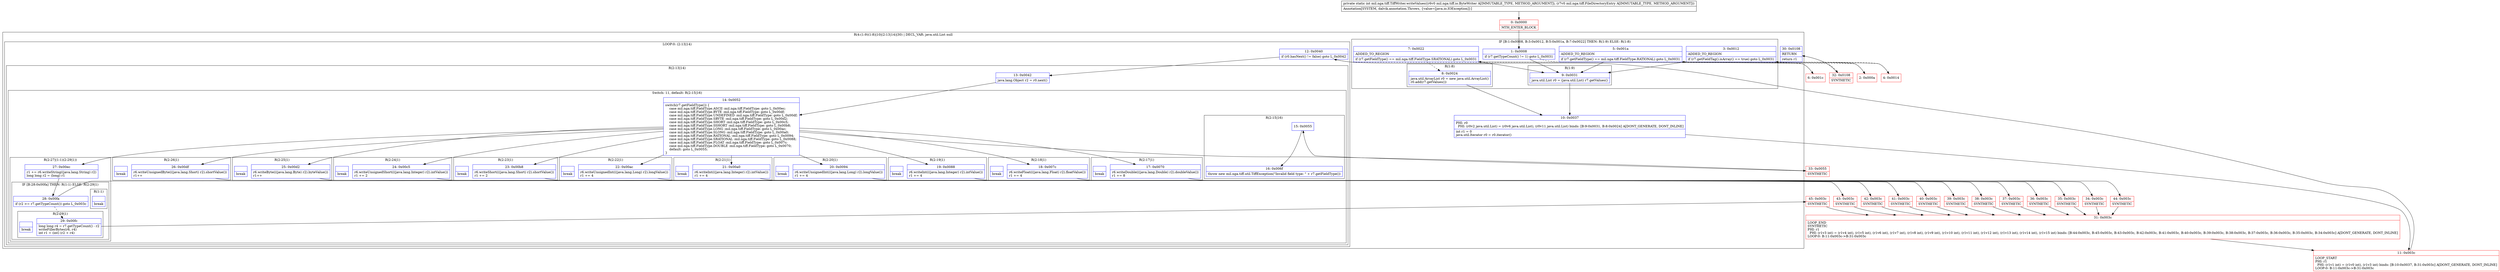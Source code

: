 digraph "CFG formil.nga.tiff.TiffWriter.writeValues(Lmil\/nga\/tiff\/io\/ByteWriter;Lmil\/nga\/tiff\/FileDirectoryEntry;)I" {
subgraph cluster_Region_1340568110 {
label = "R(4:(1:9)(1:8)|10|(2:13|14)|30) | DECL_VAR: java.util.List null\l";
node [shape=record,color=blue];
subgraph cluster_IfRegion_1418561264 {
label = "IF [B:1:0x0008, B:3:0x0012, B:5:0x001a, B:7:0x0022] THEN: R(1:9) ELSE: R(1:8)";
node [shape=record,color=blue];
Node_1 [shape=record,label="{1\:\ 0x0008|if (r7.getTypeCount() != 1) goto L_0x0031\l}"];
Node_3 [shape=record,label="{3\:\ 0x0012|ADDED_TO_REGION\l|if (r7.getFieldTag().isArray() == true) goto L_0x0031\l}"];
Node_5 [shape=record,label="{5\:\ 0x001a|ADDED_TO_REGION\l|if (r7.getFieldType() == mil.nga.tiff.FieldType.RATIONAL) goto L_0x0031\l}"];
Node_7 [shape=record,label="{7\:\ 0x0022|ADDED_TO_REGION\l|if (r7.getFieldType() == mil.nga.tiff.FieldType.SRATIONAL) goto L_0x0031\l}"];
subgraph cluster_Region_612308874 {
label = "R(1:9)";
node [shape=record,color=blue];
Node_9 [shape=record,label="{9\:\ 0x0031|java.util.List r0 = (java.util.List) r7.getValues()\l}"];
}
subgraph cluster_Region_1255620941 {
label = "R(1:8)";
node [shape=record,color=blue];
Node_8 [shape=record,label="{8\:\ 0x0024|java.util.ArrayList r0 = new java.util.ArrayList()\lr0.add(r7.getValues())\l}"];
}
}
Node_10 [shape=record,label="{10\:\ 0x0037|PHI: r0 \l  PHI: (r0v2 java.util.List) = (r0v6 java.util.List), (r0v11 java.util.List) binds: [B:9:0x0031, B:8:0x0024] A[DONT_GENERATE, DONT_INLINE]\l|int r1 = 0\ljava.util.Iterator r0 = r0.iterator()\l}"];
subgraph cluster_LoopRegion_948322780 {
label = "LOOP:0: (2:13|14)";
node [shape=record,color=blue];
Node_12 [shape=record,label="{12\:\ 0x0040|if (r0.hasNext() != false) goto L_0x0042\l}"];
subgraph cluster_Region_828628832 {
label = "R(2:13|14)";
node [shape=record,color=blue];
Node_13 [shape=record,label="{13\:\ 0x0042|java.lang.Object r2 = r0.next()\l}"];
subgraph cluster_SwitchRegion_897188262 {
label = "Switch: 11, default: R(2:15|16)";
node [shape=record,color=blue];
Node_14 [shape=record,label="{14\:\ 0x0052|switch(r7.getFieldType()) \{\l    case mil.nga.tiff.FieldType.ASCII :mil.nga.tiff.FieldType: goto L_0x00ec;\l    case mil.nga.tiff.FieldType.BYTE :mil.nga.tiff.FieldType: goto L_0x00df;\l    case mil.nga.tiff.FieldType.UNDEFINED :mil.nga.tiff.FieldType: goto L_0x00df;\l    case mil.nga.tiff.FieldType.SBYTE :mil.nga.tiff.FieldType: goto L_0x00d2;\l    case mil.nga.tiff.FieldType.SHORT :mil.nga.tiff.FieldType: goto L_0x00c5;\l    case mil.nga.tiff.FieldType.SSHORT :mil.nga.tiff.FieldType: goto L_0x00b8;\l    case mil.nga.tiff.FieldType.LONG :mil.nga.tiff.FieldType: goto L_0x00ac;\l    case mil.nga.tiff.FieldType.SLONG :mil.nga.tiff.FieldType: goto L_0x00a0;\l    case mil.nga.tiff.FieldType.RATIONAL :mil.nga.tiff.FieldType: goto L_0x0094;\l    case mil.nga.tiff.FieldType.SRATIONAL :mil.nga.tiff.FieldType: goto L_0x0088;\l    case mil.nga.tiff.FieldType.FLOAT :mil.nga.tiff.FieldType: goto L_0x007c;\l    case mil.nga.tiff.FieldType.DOUBLE :mil.nga.tiff.FieldType: goto L_0x0070;\l    default: goto L_0x0055;\l\}\l}"];
subgraph cluster_Region_1079670503 {
label = "R(2:27|(1:1)(2:29|1))";
node [shape=record,color=blue];
Node_27 [shape=record,label="{27\:\ 0x00ec|r1 += r6.writeString((java.lang.String) r2)\llong long r2 = (long) r1\l}"];
subgraph cluster_IfRegion_1574341897 {
label = "IF [B:28:0x00fa] THEN: R(1:1) ELSE: R(2:29|1)";
node [shape=record,color=blue];
Node_28 [shape=record,label="{28\:\ 0x00fa|if (r2 \>= r7.getTypeCount()) goto L_0x003c\l}"];
subgraph cluster_Region_226012159 {
label = "R(1:1)";
node [shape=record,color=blue];
Node_InsnContainer_125469485 [shape=record,label="{|break\l}"];
}
subgraph cluster_Region_474343969 {
label = "R(2:29|1)";
node [shape=record,color=blue];
Node_29 [shape=record,label="{29\:\ 0x00fc|long long r4 = r7.getTypeCount() \- r2\lwriteFillerBytes(r6, r4)\lint r1 = (int) (r2 + r4)\l}"];
Node_InsnContainer_684577917 [shape=record,label="{|break\l}"];
}
}
}
subgraph cluster_Region_1818762701 {
label = "R(2:26|1)";
node [shape=record,color=blue];
Node_26 [shape=record,label="{26\:\ 0x00df|r6.writeUnsignedByte(((java.lang.Short) r2).shortValue())\lr1++\l}"];
Node_InsnContainer_1306494963 [shape=record,label="{|break\l}"];
}
subgraph cluster_Region_409629804 {
label = "R(2:25|1)";
node [shape=record,color=blue];
Node_25 [shape=record,label="{25\:\ 0x00d2|r6.writeByte(((java.lang.Byte) r2).byteValue())\lr1++\l}"];
Node_InsnContainer_87091940 [shape=record,label="{|break\l}"];
}
subgraph cluster_Region_194299080 {
label = "R(2:24|1)";
node [shape=record,color=blue];
Node_24 [shape=record,label="{24\:\ 0x00c5|r6.writeUnsignedShort(((java.lang.Integer) r2).intValue())\lr1 += 2\l}"];
Node_InsnContainer_1442865796 [shape=record,label="{|break\l}"];
}
subgraph cluster_Region_951264121 {
label = "R(2:23|1)";
node [shape=record,color=blue];
Node_23 [shape=record,label="{23\:\ 0x00b8|r6.writeShort(((java.lang.Short) r2).shortValue())\lr1 += 2\l}"];
Node_InsnContainer_279460357 [shape=record,label="{|break\l}"];
}
subgraph cluster_Region_345622487 {
label = "R(2:22|1)";
node [shape=record,color=blue];
Node_22 [shape=record,label="{22\:\ 0x00ac|r6.writeUnsignedInt(((java.lang.Long) r2).longValue())\lr1 += 4\l}"];
Node_InsnContainer_561633276 [shape=record,label="{|break\l}"];
}
subgraph cluster_Region_1603999804 {
label = "R(2:21|1)";
node [shape=record,color=blue];
Node_21 [shape=record,label="{21\:\ 0x00a0|r6.writeInt(((java.lang.Integer) r2).intValue())\lr1 += 4\l}"];
Node_InsnContainer_597454589 [shape=record,label="{|break\l}"];
}
subgraph cluster_Region_1912878467 {
label = "R(2:20|1)";
node [shape=record,color=blue];
Node_20 [shape=record,label="{20\:\ 0x0094|r6.writeUnsignedInt(((java.lang.Long) r2).longValue())\lr1 += 4\l}"];
Node_InsnContainer_1994210376 [shape=record,label="{|break\l}"];
}
subgraph cluster_Region_1401776209 {
label = "R(2:19|1)";
node [shape=record,color=blue];
Node_19 [shape=record,label="{19\:\ 0x0088|r6.writeInt(((java.lang.Integer) r2).intValue())\lr1 += 4\l}"];
Node_InsnContainer_661936260 [shape=record,label="{|break\l}"];
}
subgraph cluster_Region_166767240 {
label = "R(2:18|1)";
node [shape=record,color=blue];
Node_18 [shape=record,label="{18\:\ 0x007c|r6.writeFloat(((java.lang.Float) r2).floatValue())\lr1 += 4\l}"];
Node_InsnContainer_1222491553 [shape=record,label="{|break\l}"];
}
subgraph cluster_Region_246221170 {
label = "R(2:17|1)";
node [shape=record,color=blue];
Node_17 [shape=record,label="{17\:\ 0x0070|r6.writeDouble(((java.lang.Double) r2).doubleValue())\lr1 += 8\l}"];
Node_InsnContainer_150391233 [shape=record,label="{|break\l}"];
}
subgraph cluster_Region_391547883 {
label = "R(2:15|16)";
node [shape=record,color=blue];
Node_15 [shape=record,label="{15\:\ 0x0055}"];
Node_16 [shape=record,label="{16\:\ 0x006f|throw new mil.nga.tiff.util.TiffException(\"Invalid field type: \" + r7.getFieldType())\l}"];
}
}
}
}
Node_30 [shape=record,label="{30\:\ 0x0108|RETURN\l|return r1\l}"];
}
Node_0 [shape=record,color=red,label="{0\:\ 0x0000|MTH_ENTER_BLOCK\l}"];
Node_2 [shape=record,color=red,label="{2\:\ 0x000a}"];
Node_4 [shape=record,color=red,label="{4\:\ 0x0014}"];
Node_6 [shape=record,color=red,label="{6\:\ 0x001c}"];
Node_11 [shape=record,color=red,label="{11\:\ 0x003c|LOOP_START\lPHI: r1 \l  PHI: (r1v1 int) = (r1v0 int), (r1v3 int) binds: [B:10:0x0037, B:31:0x003c] A[DONT_GENERATE, DONT_INLINE]\lLOOP:0: B:11:0x003c\-\>B:31:0x003c\l}"];
Node_31 [shape=record,color=red,label="{31\:\ 0x003c|LOOP_END\lSYNTHETIC\lPHI: r1 \l  PHI: (r1v3 int) = (r1v4 int), (r1v5 int), (r1v6 int), (r1v7 int), (r1v8 int), (r1v9 int), (r1v10 int), (r1v11 int), (r1v12 int), (r1v13 int), (r1v14 int), (r1v15 int) binds: [B:44:0x003c, B:45:0x003c, B:43:0x003c, B:42:0x003c, B:41:0x003c, B:40:0x003c, B:39:0x003c, B:38:0x003c, B:37:0x003c, B:36:0x003c, B:35:0x003c, B:34:0x003c] A[DONT_GENERATE, DONT_INLINE]\lLOOP:0: B:11:0x003c\-\>B:31:0x003c\l}"];
Node_32 [shape=record,color=red,label="{32\:\ 0x0108|SYNTHETIC\l}"];
Node_33 [shape=record,color=red,label="{33\:\ 0x0055|SYNTHETIC\l}"];
Node_34 [shape=record,color=red,label="{34\:\ 0x003c|SYNTHETIC\l}"];
Node_35 [shape=record,color=red,label="{35\:\ 0x003c|SYNTHETIC\l}"];
Node_36 [shape=record,color=red,label="{36\:\ 0x003c|SYNTHETIC\l}"];
Node_37 [shape=record,color=red,label="{37\:\ 0x003c|SYNTHETIC\l}"];
Node_38 [shape=record,color=red,label="{38\:\ 0x003c|SYNTHETIC\l}"];
Node_39 [shape=record,color=red,label="{39\:\ 0x003c|SYNTHETIC\l}"];
Node_40 [shape=record,color=red,label="{40\:\ 0x003c|SYNTHETIC\l}"];
Node_41 [shape=record,color=red,label="{41\:\ 0x003c|SYNTHETIC\l}"];
Node_42 [shape=record,color=red,label="{42\:\ 0x003c|SYNTHETIC\l}"];
Node_43 [shape=record,color=red,label="{43\:\ 0x003c|SYNTHETIC\l}"];
Node_44 [shape=record,color=red,label="{44\:\ 0x003c|SYNTHETIC\l}"];
Node_45 [shape=record,color=red,label="{45\:\ 0x003c|SYNTHETIC\l}"];
MethodNode[shape=record,label="{private static int mil.nga.tiff.TiffWriter.writeValues((r6v0 mil.nga.tiff.io.ByteWriter A[IMMUTABLE_TYPE, METHOD_ARGUMENT]), (r7v0 mil.nga.tiff.FileDirectoryEntry A[IMMUTABLE_TYPE, METHOD_ARGUMENT]))  | Annotation[SYSTEM, dalvik.annotation.Throws, \{value=[java.io.IOException]\}]\l}"];
MethodNode -> Node_0;
Node_1 -> Node_2[style=dashed];
Node_1 -> Node_9;
Node_3 -> Node_4[style=dashed];
Node_3 -> Node_9;
Node_5 -> Node_6[style=dashed];
Node_5 -> Node_9;
Node_7 -> Node_8[style=dashed];
Node_7 -> Node_9;
Node_9 -> Node_10;
Node_8 -> Node_10;
Node_10 -> Node_11;
Node_12 -> Node_13;
Node_12 -> Node_32[style=dashed];
Node_13 -> Node_14;
Node_14 -> Node_17;
Node_14 -> Node_18;
Node_14 -> Node_19;
Node_14 -> Node_20;
Node_14 -> Node_21;
Node_14 -> Node_22;
Node_14 -> Node_23;
Node_14 -> Node_24;
Node_14 -> Node_25;
Node_14 -> Node_26;
Node_14 -> Node_27;
Node_14 -> Node_33;
Node_27 -> Node_28;
Node_28 -> Node_29[style=dashed];
Node_28 -> Node_44;
Node_29 -> Node_45;
Node_26 -> Node_43;
Node_25 -> Node_42;
Node_24 -> Node_41;
Node_23 -> Node_40;
Node_22 -> Node_39;
Node_21 -> Node_38;
Node_20 -> Node_37;
Node_19 -> Node_36;
Node_18 -> Node_35;
Node_17 -> Node_34;
Node_15 -> Node_16;
Node_0 -> Node_1;
Node_2 -> Node_3;
Node_4 -> Node_5;
Node_6 -> Node_7;
Node_11 -> Node_12;
Node_31 -> Node_11;
Node_32 -> Node_30;
Node_33 -> Node_15;
Node_34 -> Node_31;
Node_35 -> Node_31;
Node_36 -> Node_31;
Node_37 -> Node_31;
Node_38 -> Node_31;
Node_39 -> Node_31;
Node_40 -> Node_31;
Node_41 -> Node_31;
Node_42 -> Node_31;
Node_43 -> Node_31;
Node_44 -> Node_31;
Node_45 -> Node_31;
}

